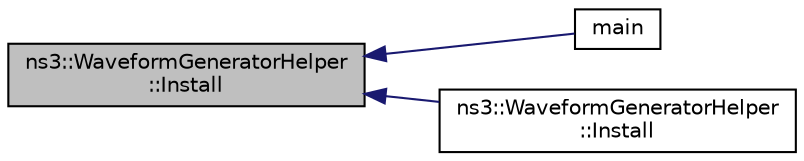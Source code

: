 digraph "ns3::WaveformGeneratorHelper::Install"
{
  edge [fontname="Helvetica",fontsize="10",labelfontname="Helvetica",labelfontsize="10"];
  node [fontname="Helvetica",fontsize="10",shape=record];
  rankdir="LR";
  Node1 [label="ns3::WaveformGeneratorHelper\l::Install",height=0.2,width=0.4,color="black", fillcolor="grey75", style="filled", fontcolor="black"];
  Node1 -> Node2 [dir="back",color="midnightblue",fontsize="10",style="solid"];
  Node2 [label="main",height=0.2,width=0.4,color="black", fillcolor="white", style="filled",URL="$d6/dd6/adhoc-aloha-ideal-phy-with-microwave-oven_8cc.html#a3c04138a5bfe5d72780bb7e82a18e627"];
  Node1 -> Node3 [dir="back",color="midnightblue",fontsize="10",style="solid"];
  Node3 [label="ns3::WaveformGeneratorHelper\l::Install",height=0.2,width=0.4,color="black", fillcolor="white", style="filled",URL="$d8/d01/classns3_1_1WaveformGeneratorHelper.html#a2b41faa0c83b758aaa8d90d08bcffeb5"];
}
